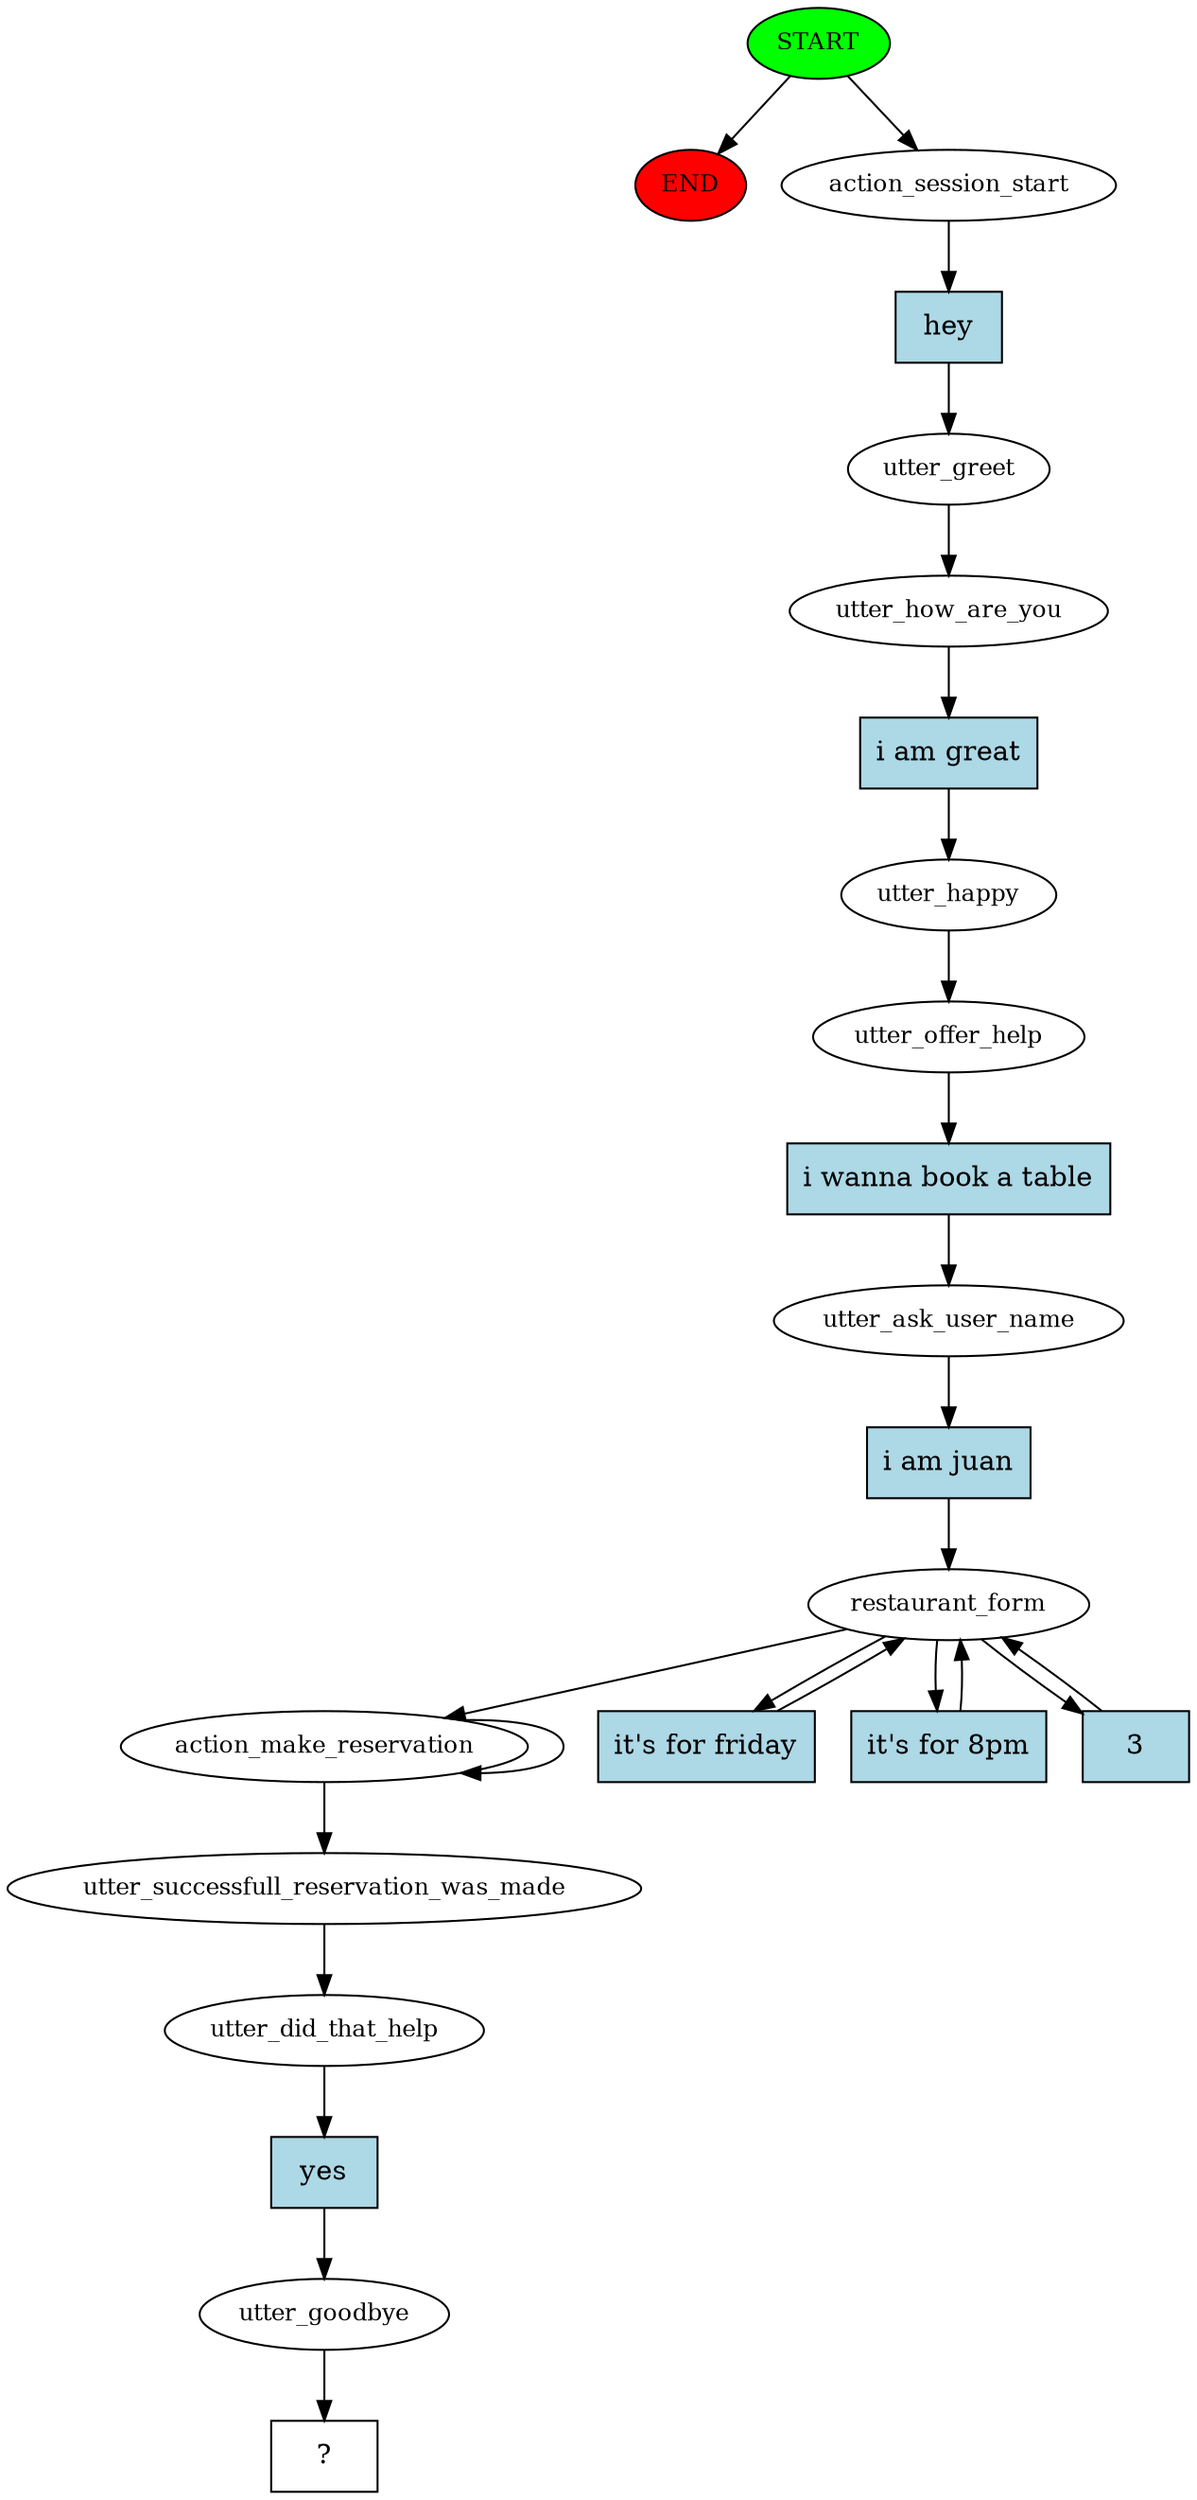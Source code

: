 digraph  {
0 [class="start active", fillcolor=green, fontsize=12, label=START, style=filled];
"-1" [class=end, fillcolor=red, fontsize=12, label=END, style=filled];
1 [class=active, fontsize=12, label=action_session_start];
2 [class=active, fontsize=12, label=utter_greet];
3 [class=active, fontsize=12, label=utter_how_are_you];
4 [class=active, fontsize=12, label=utter_happy];
5 [class=active, fontsize=12, label=utter_offer_help];
6 [class=active, fontsize=12, label=utter_ask_user_name];
7 [class=active, fontsize=12, label=restaurant_form];
12 [class=active, fontsize=12, label=action_make_reservation];
14 [class=active, fontsize=12, label=utter_successfull_reservation_was_made];
15 [class=active, fontsize=12, label=utter_did_that_help];
16 [class=active, fontsize=12, label=utter_goodbye];
17 [class="intent dashed active", label="  ?  ", shape=rect];
18 [class="intent active", fillcolor=lightblue, label=hey, shape=rect, style=filled];
19 [class="intent active", fillcolor=lightblue, label="i am great", shape=rect, style=filled];
20 [class="intent active", fillcolor=lightblue, label="i wanna book a table", shape=rect, style=filled];
21 [class="intent active", fillcolor=lightblue, label="i am juan", shape=rect, style=filled];
22 [class="intent active", fillcolor=lightblue, label="it's for friday", shape=rect, style=filled];
23 [class="intent active", fillcolor=lightblue, label="it's for 8pm", shape=rect, style=filled];
24 [class="intent active", fillcolor=lightblue, label=3, shape=rect, style=filled];
25 [class="intent active", fillcolor=lightblue, label=yes, shape=rect, style=filled];
0 -> "-1"  [class="", key=NONE, label=""];
0 -> 1  [class=active, key=NONE, label=""];
1 -> 18  [class=active, key=0];
2 -> 3  [class=active, key=NONE, label=""];
3 -> 19  [class=active, key=0];
4 -> 5  [class=active, key=NONE, label=""];
5 -> 20  [class=active, key=0];
6 -> 21  [class=active, key=0];
7 -> 12  [class=active, key=NONE, label=""];
7 -> 22  [class=active, key=0];
7 -> 23  [class=active, key=0];
7 -> 24  [class=active, key=0];
12 -> 14  [class=active, key=NONE, label=""];
12 -> 12  [class=active, key=NONE, label=""];
14 -> 15  [class=active, key=NONE, label=""];
15 -> 25  [class=active, key=0];
16 -> 17  [class=active, key=NONE, label=""];
18 -> 2  [class=active, key=0];
19 -> 4  [class=active, key=0];
20 -> 6  [class=active, key=0];
21 -> 7  [class=active, key=0];
22 -> 7  [class=active, key=0];
23 -> 7  [class=active, key=0];
24 -> 7  [class=active, key=0];
25 -> 16  [class=active, key=0];
}
